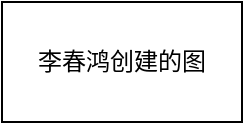 <mxfile version="14.3.2" type="github">
  <diagram id="lWZsnoHADn8aoT0q045N" name="第 1 页">
    <mxGraphModel dx="1550" dy="867" grid="1" gridSize="10" guides="1" tooltips="1" connect="1" arrows="1" fold="1" page="1" pageScale="1" pageWidth="827" pageHeight="1169" math="0" shadow="0">
      <root>
        <mxCell id="0" />
        <mxCell id="1" parent="0" />
        <mxCell id="dNrIRE4_r-HRQPi42-y0-1" value="李春鸿创建的图" style="whiteSpace=wrap;html=1;" vertex="1" parent="1">
          <mxGeometry x="170" y="260" width="120" height="60" as="geometry" />
        </mxCell>
      </root>
    </mxGraphModel>
  </diagram>
</mxfile>
